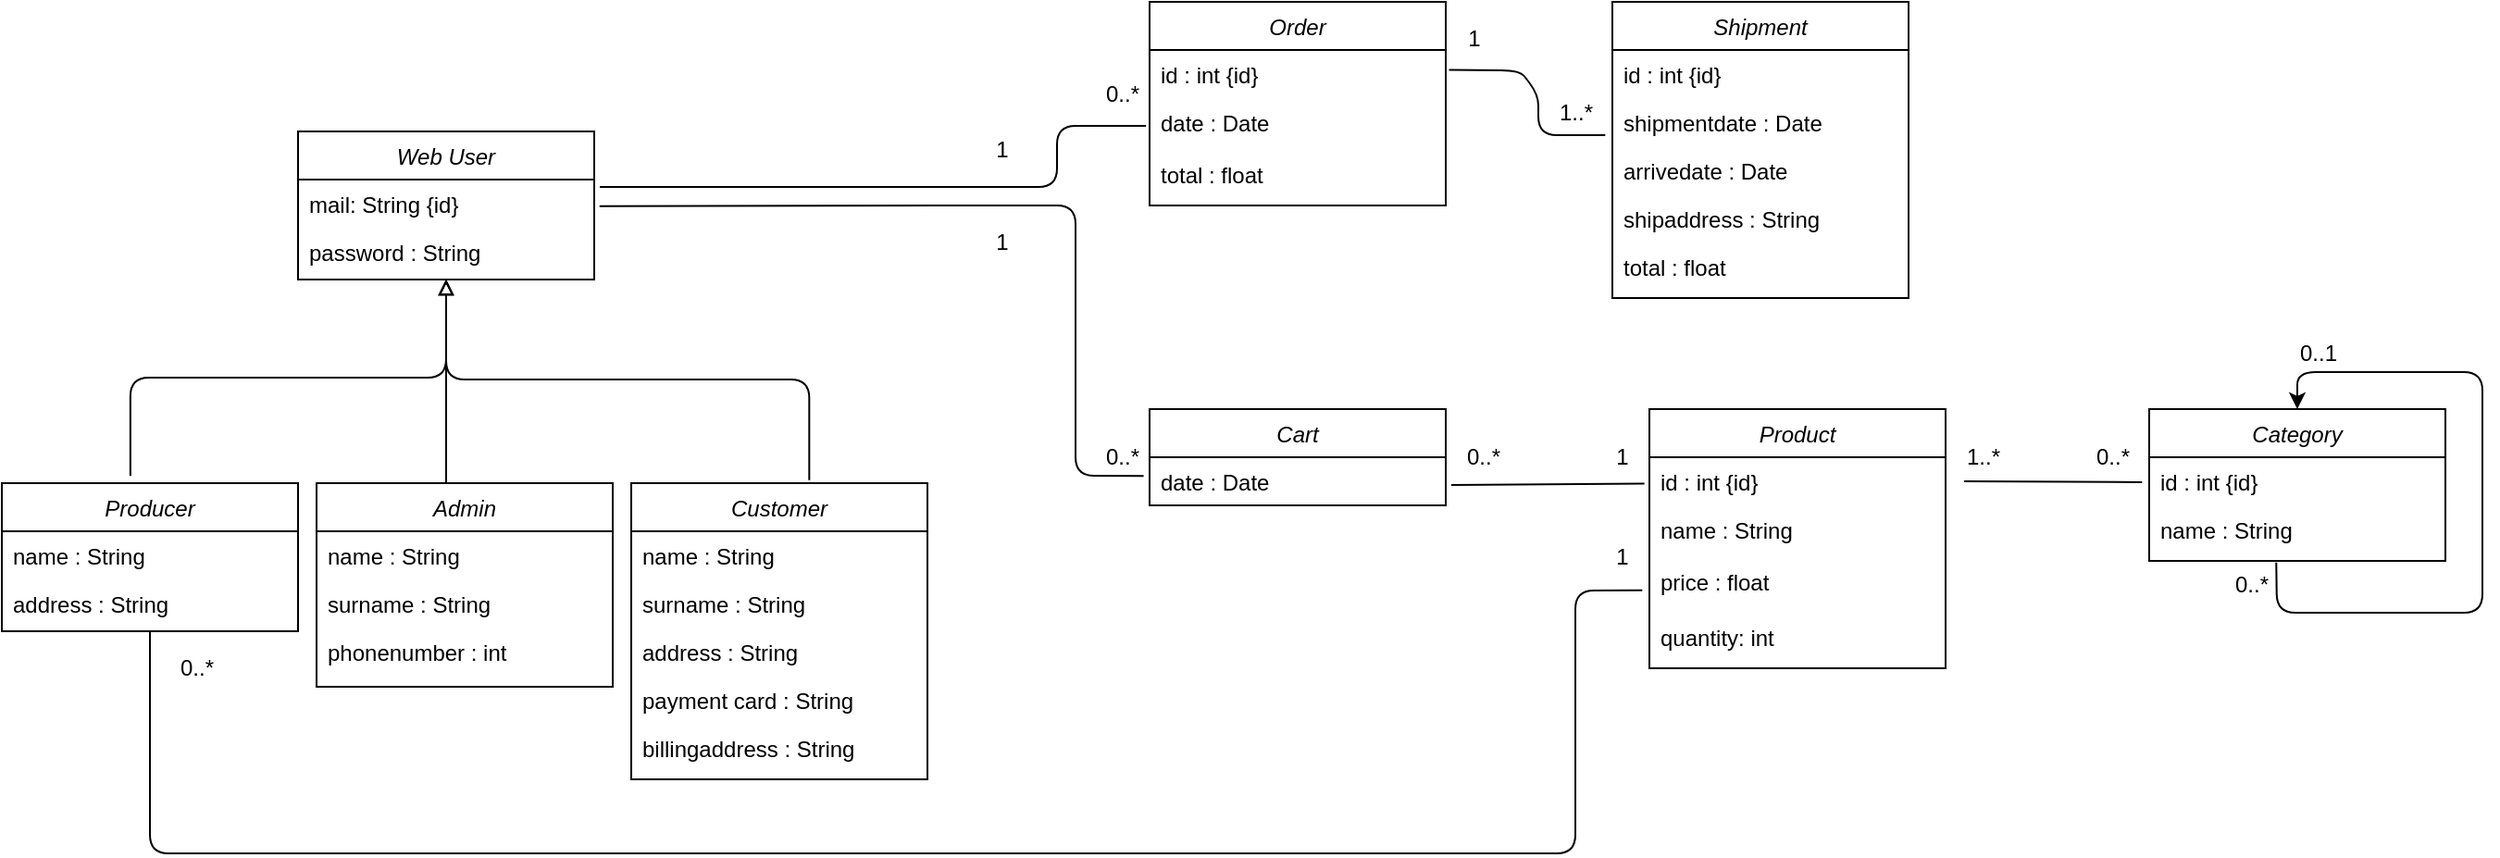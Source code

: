 <mxfile version="15.0.2" type="device"><diagram id="C5RBs43oDa-KdzZeNtuy" name="Page-1"><mxGraphModel dx="723" dy="383" grid="1" gridSize="10" guides="1" tooltips="1" connect="1" arrows="1" fold="1" page="1" pageScale="1" pageWidth="827" pageHeight="1169" math="0" shadow="0"><root><mxCell id="WIyWlLk6GJQsqaUBKTNV-0"/><mxCell id="WIyWlLk6GJQsqaUBKTNV-1" parent="WIyWlLk6GJQsqaUBKTNV-0"/><mxCell id="zkfFHV4jXpPFQw0GAbJ--0" value="Web User" style="swimlane;fontStyle=2;align=center;verticalAlign=top;childLayout=stackLayout;horizontal=1;startSize=26;horizontalStack=0;resizeParent=1;resizeLast=0;collapsible=1;marginBottom=0;rounded=0;shadow=0;strokeWidth=1;" parent="WIyWlLk6GJQsqaUBKTNV-1" vertex="1"><mxGeometry x="170" y="130" width="160" height="80" as="geometry"><mxRectangle x="230" y="140" width="160" height="26" as="alternateBounds"/></mxGeometry></mxCell><mxCell id="zkfFHV4jXpPFQw0GAbJ--1" value="mail: String {id}" style="text;align=left;verticalAlign=top;spacingLeft=4;spacingRight=4;overflow=hidden;rotatable=0;points=[[0,0.5],[1,0.5]];portConstraint=eastwest;" parent="zkfFHV4jXpPFQw0GAbJ--0" vertex="1"><mxGeometry y="26" width="160" height="26" as="geometry"/></mxCell><mxCell id="zkfFHV4jXpPFQw0GAbJ--2" value="password : String" style="text;align=left;verticalAlign=top;spacingLeft=4;spacingRight=4;overflow=hidden;rotatable=0;points=[[0,0.5],[1,0.5]];portConstraint=eastwest;rounded=0;shadow=0;html=0;" parent="zkfFHV4jXpPFQw0GAbJ--0" vertex="1"><mxGeometry y="52" width="160" height="26" as="geometry"/></mxCell><mxCell id="vkbwMyxGwnxLWECEjLKE-6" value="Cart" style="swimlane;fontStyle=2;align=center;verticalAlign=top;childLayout=stackLayout;horizontal=1;startSize=26;horizontalStack=0;resizeParent=1;resizeLast=0;collapsible=1;marginBottom=0;rounded=0;shadow=0;strokeWidth=1;" vertex="1" parent="WIyWlLk6GJQsqaUBKTNV-1"><mxGeometry x="630" y="280" width="160" height="52" as="geometry"><mxRectangle x="230" y="140" width="160" height="26" as="alternateBounds"/></mxGeometry></mxCell><mxCell id="vkbwMyxGwnxLWECEjLKE-7" value="date : Date" style="text;align=left;verticalAlign=top;spacingLeft=4;spacingRight=4;overflow=hidden;rotatable=0;points=[[0,0.5],[1,0.5]];portConstraint=eastwest;" vertex="1" parent="vkbwMyxGwnxLWECEjLKE-6"><mxGeometry y="26" width="160" height="26" as="geometry"/></mxCell><mxCell id="vkbwMyxGwnxLWECEjLKE-10" value="Product" style="swimlane;fontStyle=2;align=center;verticalAlign=top;childLayout=stackLayout;horizontal=1;startSize=26;horizontalStack=0;resizeParent=1;resizeLast=0;collapsible=1;marginBottom=0;rounded=0;shadow=0;strokeWidth=1;" vertex="1" parent="WIyWlLk6GJQsqaUBKTNV-1"><mxGeometry x="900" y="280" width="160" height="140" as="geometry"><mxRectangle x="230" y="140" width="160" height="26" as="alternateBounds"/></mxGeometry></mxCell><mxCell id="vkbwMyxGwnxLWECEjLKE-11" value="id : int {id}" style="text;align=left;verticalAlign=top;spacingLeft=4;spacingRight=4;overflow=hidden;rotatable=0;points=[[0,0.5],[1,0.5]];portConstraint=eastwest;" vertex="1" parent="vkbwMyxGwnxLWECEjLKE-10"><mxGeometry y="26" width="160" height="26" as="geometry"/></mxCell><mxCell id="vkbwMyxGwnxLWECEjLKE-13" value="name : String" style="text;align=left;verticalAlign=top;spacingLeft=4;spacingRight=4;overflow=hidden;rotatable=0;points=[[0,0.5],[1,0.5]];portConstraint=eastwest;rounded=0;shadow=0;html=0;" vertex="1" parent="vkbwMyxGwnxLWECEjLKE-10"><mxGeometry y="52" width="160" height="30" as="geometry"/></mxCell><mxCell id="vkbwMyxGwnxLWECEjLKE-14" value="price : float" style="text;align=left;verticalAlign=top;spacingLeft=4;spacingRight=4;overflow=hidden;rotatable=0;points=[[0,0.5],[1,0.5]];portConstraint=eastwest;rounded=0;shadow=0;html=0;" vertex="1" parent="WIyWlLk6GJQsqaUBKTNV-1"><mxGeometry x="900" y="360" width="160" height="30" as="geometry"/></mxCell><mxCell id="vkbwMyxGwnxLWECEjLKE-20" value="Order" style="swimlane;fontStyle=2;align=center;verticalAlign=top;childLayout=stackLayout;horizontal=1;startSize=26;horizontalStack=0;resizeParent=1;resizeLast=0;collapsible=1;marginBottom=0;rounded=0;shadow=0;strokeWidth=1;" vertex="1" parent="WIyWlLk6GJQsqaUBKTNV-1"><mxGeometry x="630" y="60" width="160" height="110" as="geometry"><mxRectangle x="230" y="140" width="160" height="26" as="alternateBounds"/></mxGeometry></mxCell><mxCell id="vkbwMyxGwnxLWECEjLKE-21" value="id : int {id}" style="text;align=left;verticalAlign=top;spacingLeft=4;spacingRight=4;overflow=hidden;rotatable=0;points=[[0,0.5],[1,0.5]];portConstraint=eastwest;" vertex="1" parent="vkbwMyxGwnxLWECEjLKE-20"><mxGeometry y="26" width="160" height="26" as="geometry"/></mxCell><mxCell id="vkbwMyxGwnxLWECEjLKE-23" value="date : Date" style="text;align=left;verticalAlign=top;spacingLeft=4;spacingRight=4;overflow=hidden;rotatable=0;points=[[0,0.5],[1,0.5]];portConstraint=eastwest;rounded=0;shadow=0;html=0;" vertex="1" parent="vkbwMyxGwnxLWECEjLKE-20"><mxGeometry y="52" width="160" height="26" as="geometry"/></mxCell><mxCell id="vkbwMyxGwnxLWECEjLKE-26" value="Shipment" style="swimlane;fontStyle=2;align=center;verticalAlign=top;childLayout=stackLayout;horizontal=1;startSize=26;horizontalStack=0;resizeParent=1;resizeLast=0;collapsible=1;marginBottom=0;rounded=0;shadow=0;strokeWidth=1;" vertex="1" parent="WIyWlLk6GJQsqaUBKTNV-1"><mxGeometry x="880" y="60" width="160" height="160" as="geometry"><mxRectangle x="230" y="140" width="160" height="26" as="alternateBounds"/></mxGeometry></mxCell><mxCell id="vkbwMyxGwnxLWECEjLKE-27" value="id : int {id}" style="text;align=left;verticalAlign=top;spacingLeft=4;spacingRight=4;overflow=hidden;rotatable=0;points=[[0,0.5],[1,0.5]];portConstraint=eastwest;" vertex="1" parent="vkbwMyxGwnxLWECEjLKE-26"><mxGeometry y="26" width="160" height="26" as="geometry"/></mxCell><mxCell id="vkbwMyxGwnxLWECEjLKE-29" value="shipmentdate : Date" style="text;align=left;verticalAlign=top;spacingLeft=4;spacingRight=4;overflow=hidden;rotatable=0;points=[[0,0.5],[1,0.5]];portConstraint=eastwest;rounded=0;shadow=0;html=0;" vertex="1" parent="vkbwMyxGwnxLWECEjLKE-26"><mxGeometry y="52" width="160" height="26" as="geometry"/></mxCell><mxCell id="vkbwMyxGwnxLWECEjLKE-30" value="arrivedate : Date" style="text;align=left;verticalAlign=top;spacingLeft=4;spacingRight=4;overflow=hidden;rotatable=0;points=[[0,0.5],[1,0.5]];portConstraint=eastwest;rounded=0;shadow=0;html=0;" vertex="1" parent="vkbwMyxGwnxLWECEjLKE-26"><mxGeometry y="78" width="160" height="26" as="geometry"/></mxCell><mxCell id="vkbwMyxGwnxLWECEjLKE-78" value="shipaddress : String" style="text;align=left;verticalAlign=top;spacingLeft=4;spacingRight=4;overflow=hidden;rotatable=0;points=[[0,0.5],[1,0.5]];portConstraint=eastwest;rounded=0;shadow=0;html=0;" vertex="1" parent="vkbwMyxGwnxLWECEjLKE-26"><mxGeometry y="104" width="160" height="26" as="geometry"/></mxCell><mxCell id="vkbwMyxGwnxLWECEjLKE-32" value="" style="endArrow=none;html=1;entryX=-0.012;entryY=0.577;entryDx=0;entryDy=0;entryPerimeter=0;" edge="1" parent="WIyWlLk6GJQsqaUBKTNV-1"><mxGeometry width="50" height="50" relative="1" as="geometry"><mxPoint x="333" y="160" as="sourcePoint"/><mxPoint x="628.08" y="127.002" as="targetPoint"/><Array as="points"><mxPoint x="580" y="160"/><mxPoint x="580" y="127"/></Array></mxGeometry></mxCell><mxCell id="vkbwMyxGwnxLWECEjLKE-34" value="" style="endArrow=none;html=1;entryX=-0.02;entryY=0.389;entryDx=0;entryDy=0;entryPerimeter=0;exitX=1.018;exitY=0.551;exitDx=0;exitDy=0;exitPerimeter=0;" edge="1" parent="WIyWlLk6GJQsqaUBKTNV-1" source="zkfFHV4jXpPFQw0GAbJ--1" target="vkbwMyxGwnxLWECEjLKE-7"><mxGeometry width="50" height="50" relative="1" as="geometry"><mxPoint x="540" y="170" as="sourcePoint"/><mxPoint x="638.08" y="137.002" as="targetPoint"/><Array as="points"><mxPoint x="560" y="170"/><mxPoint x="590" y="170"/><mxPoint x="590" y="316"/></Array></mxGeometry></mxCell><mxCell id="vkbwMyxGwnxLWECEjLKE-35" value="" style="endArrow=none;html=1;exitX=-0.017;exitY=0.548;exitDx=0;exitDy=0;exitPerimeter=0;" edge="1" parent="WIyWlLk6GJQsqaUBKTNV-1" source="vkbwMyxGwnxLWECEjLKE-11"><mxGeometry width="50" height="50" relative="1" as="geometry"><mxPoint x="600" y="200" as="sourcePoint"/><mxPoint x="793" y="321" as="targetPoint"/></mxGeometry></mxCell><mxCell id="vkbwMyxGwnxLWECEjLKE-37" value="" style="endArrow=none;html=1;entryX=1.011;entryY=0.415;entryDx=0;entryDy=0;entryPerimeter=0;exitX=-0.024;exitY=0.768;exitDx=0;exitDy=0;exitPerimeter=0;" edge="1" parent="WIyWlLk6GJQsqaUBKTNV-1" target="vkbwMyxGwnxLWECEjLKE-21"><mxGeometry width="50" height="50" relative="1" as="geometry"><mxPoint x="876.16" y="131.968" as="sourcePoint"/><mxPoint x="650" y="100" as="targetPoint"/><Array as="points"><mxPoint x="840" y="132"/><mxPoint x="840" y="110"/><mxPoint x="830" y="97"/></Array></mxGeometry></mxCell><mxCell id="vkbwMyxGwnxLWECEjLKE-38" value="0..*" style="text;html=1;align=center;verticalAlign=middle;resizable=0;points=[];autosize=1;strokeColor=none;" vertex="1" parent="WIyWlLk6GJQsqaUBKTNV-1"><mxGeometry x="600" y="296" width="30" height="20" as="geometry"/></mxCell><mxCell id="vkbwMyxGwnxLWECEjLKE-39" value="1" style="text;html=1;align=center;verticalAlign=middle;resizable=0;points=[];autosize=1;strokeColor=none;" vertex="1" parent="WIyWlLk6GJQsqaUBKTNV-1"><mxGeometry x="875" y="296" width="20" height="20" as="geometry"/></mxCell><mxCell id="vkbwMyxGwnxLWECEjLKE-40" value="0..*" style="text;html=1;align=center;verticalAlign=middle;resizable=0;points=[];autosize=1;strokeColor=none;" vertex="1" parent="WIyWlLk6GJQsqaUBKTNV-1"><mxGeometry x="600" y="100" width="30" height="20" as="geometry"/></mxCell><mxCell id="vkbwMyxGwnxLWECEjLKE-41" value="1..*" style="text;html=1;align=center;verticalAlign=middle;resizable=0;points=[];autosize=1;strokeColor=none;" vertex="1" parent="WIyWlLk6GJQsqaUBKTNV-1"><mxGeometry x="845" y="110" width="30" height="20" as="geometry"/></mxCell><mxCell id="vkbwMyxGwnxLWECEjLKE-42" value="1" style="text;html=1;align=center;verticalAlign=middle;resizable=0;points=[];autosize=1;strokeColor=none;" vertex="1" parent="WIyWlLk6GJQsqaUBKTNV-1"><mxGeometry x="795" y="70" width="20" height="20" as="geometry"/></mxCell><mxCell id="vkbwMyxGwnxLWECEjLKE-44" value="1" style="text;html=1;align=center;verticalAlign=middle;resizable=0;points=[];autosize=1;strokeColor=none;" vertex="1" parent="WIyWlLk6GJQsqaUBKTNV-1"><mxGeometry x="540" y="130" width="20" height="20" as="geometry"/></mxCell><mxCell id="vkbwMyxGwnxLWECEjLKE-45" value="1" style="text;html=1;align=center;verticalAlign=middle;resizable=0;points=[];autosize=1;strokeColor=none;" vertex="1" parent="WIyWlLk6GJQsqaUBKTNV-1"><mxGeometry x="540" y="180" width="20" height="20" as="geometry"/></mxCell><mxCell id="vkbwMyxGwnxLWECEjLKE-46" value="0..*" style="text;html=1;align=center;verticalAlign=middle;resizable=0;points=[];autosize=1;strokeColor=none;" vertex="1" parent="WIyWlLk6GJQsqaUBKTNV-1"><mxGeometry x="795" y="296" width="30" height="20" as="geometry"/></mxCell><mxCell id="vkbwMyxGwnxLWECEjLKE-48" value="Category" style="swimlane;fontStyle=2;align=center;verticalAlign=top;childLayout=stackLayout;horizontal=1;startSize=26;horizontalStack=0;resizeParent=1;resizeLast=0;collapsible=1;marginBottom=0;rounded=0;shadow=0;strokeWidth=1;" vertex="1" parent="WIyWlLk6GJQsqaUBKTNV-1"><mxGeometry x="1170" y="280" width="160" height="82" as="geometry"><mxRectangle x="230" y="140" width="160" height="26" as="alternateBounds"/></mxGeometry></mxCell><mxCell id="vkbwMyxGwnxLWECEjLKE-49" value="id : int {id}" style="text;align=left;verticalAlign=top;spacingLeft=4;spacingRight=4;overflow=hidden;rotatable=0;points=[[0,0.5],[1,0.5]];portConstraint=eastwest;" vertex="1" parent="vkbwMyxGwnxLWECEjLKE-48"><mxGeometry y="26" width="160" height="26" as="geometry"/></mxCell><mxCell id="vkbwMyxGwnxLWECEjLKE-82" value="name : String" style="text;align=left;verticalAlign=top;spacingLeft=4;spacingRight=4;overflow=hidden;rotatable=0;points=[[0,0.5],[1,0.5]];portConstraint=eastwest;rounded=0;shadow=0;html=0;" vertex="1" parent="vkbwMyxGwnxLWECEjLKE-48"><mxGeometry y="52" width="160" height="30" as="geometry"/></mxCell><mxCell id="vkbwMyxGwnxLWECEjLKE-89" value="" style="endArrow=classic;html=1;entryX=0.5;entryY=0;entryDx=0;entryDy=0;exitX=0.429;exitY=1.028;exitDx=0;exitDy=0;exitPerimeter=0;" edge="1" parent="vkbwMyxGwnxLWECEjLKE-48" source="vkbwMyxGwnxLWECEjLKE-82" target="vkbwMyxGwnxLWECEjLKE-48"><mxGeometry width="50" height="50" relative="1" as="geometry"><mxPoint x="70" y="120" as="sourcePoint"/><mxPoint x="210" y="10" as="targetPoint"/><Array as="points"><mxPoint x="69" y="110"/><mxPoint x="180" y="110"/><mxPoint x="180" y="-20"/><mxPoint x="80" y="-20"/></Array></mxGeometry></mxCell><mxCell id="vkbwMyxGwnxLWECEjLKE-50" value="Producer" style="swimlane;fontStyle=2;align=center;verticalAlign=top;childLayout=stackLayout;horizontal=1;startSize=26;horizontalStack=0;resizeParent=1;resizeLast=0;collapsible=1;marginBottom=0;rounded=0;shadow=0;strokeWidth=1;" vertex="1" parent="WIyWlLk6GJQsqaUBKTNV-1"><mxGeometry x="10" y="320" width="160" height="80" as="geometry"><mxRectangle x="230" y="140" width="160" height="26" as="alternateBounds"/></mxGeometry></mxCell><mxCell id="vkbwMyxGwnxLWECEjLKE-61" value="name : String" style="text;align=left;verticalAlign=top;spacingLeft=4;spacingRight=4;overflow=hidden;rotatable=0;points=[[0,0.5],[1,0.5]];portConstraint=eastwest;rounded=0;shadow=0;html=0;" vertex="1" parent="vkbwMyxGwnxLWECEjLKE-50"><mxGeometry y="26" width="160" height="26" as="geometry"/></mxCell><mxCell id="vkbwMyxGwnxLWECEjLKE-62" value="address : String" style="text;align=left;verticalAlign=top;spacingLeft=4;spacingRight=4;overflow=hidden;rotatable=0;points=[[0,0.5],[1,0.5]];portConstraint=eastwest;rounded=0;shadow=0;html=0;" vertex="1" parent="vkbwMyxGwnxLWECEjLKE-50"><mxGeometry y="52" width="160" height="26" as="geometry"/></mxCell><mxCell id="vkbwMyxGwnxLWECEjLKE-52" value="Admin" style="swimlane;fontStyle=2;align=center;verticalAlign=top;childLayout=stackLayout;horizontal=1;startSize=26;horizontalStack=0;resizeParent=1;resizeLast=0;collapsible=1;marginBottom=0;rounded=0;shadow=0;strokeWidth=1;" vertex="1" parent="WIyWlLk6GJQsqaUBKTNV-1"><mxGeometry x="180" y="320" width="160" height="110" as="geometry"><mxRectangle x="230" y="140" width="160" height="26" as="alternateBounds"/></mxGeometry></mxCell><mxCell id="vkbwMyxGwnxLWECEjLKE-63" value="name : String" style="text;align=left;verticalAlign=top;spacingLeft=4;spacingRight=4;overflow=hidden;rotatable=0;points=[[0,0.5],[1,0.5]];portConstraint=eastwest;rounded=0;shadow=0;html=0;" vertex="1" parent="vkbwMyxGwnxLWECEjLKE-52"><mxGeometry y="26" width="160" height="26" as="geometry"/></mxCell><mxCell id="vkbwMyxGwnxLWECEjLKE-64" value="surname : String" style="text;align=left;verticalAlign=top;spacingLeft=4;spacingRight=4;overflow=hidden;rotatable=0;points=[[0,0.5],[1,0.5]];portConstraint=eastwest;rounded=0;shadow=0;html=0;" vertex="1" parent="vkbwMyxGwnxLWECEjLKE-52"><mxGeometry y="52" width="160" height="26" as="geometry"/></mxCell><mxCell id="vkbwMyxGwnxLWECEjLKE-65" value="phonenumber : int" style="text;align=left;verticalAlign=top;spacingLeft=4;spacingRight=4;overflow=hidden;rotatable=0;points=[[0,0.5],[1,0.5]];portConstraint=eastwest;rounded=0;shadow=0;html=0;" vertex="1" parent="vkbwMyxGwnxLWECEjLKE-52"><mxGeometry y="78" width="160" height="26" as="geometry"/></mxCell><mxCell id="vkbwMyxGwnxLWECEjLKE-55" value="Customer" style="swimlane;fontStyle=2;align=center;verticalAlign=top;childLayout=stackLayout;horizontal=1;startSize=26;horizontalStack=0;resizeParent=1;resizeLast=0;collapsible=1;marginBottom=0;rounded=0;shadow=0;strokeWidth=1;" vertex="1" parent="WIyWlLk6GJQsqaUBKTNV-1"><mxGeometry x="350" y="320" width="160" height="160" as="geometry"><mxRectangle x="230" y="140" width="160" height="26" as="alternateBounds"/></mxGeometry></mxCell><mxCell id="vkbwMyxGwnxLWECEjLKE-57" value="name : String" style="text;align=left;verticalAlign=top;spacingLeft=4;spacingRight=4;overflow=hidden;rotatable=0;points=[[0,0.5],[1,0.5]];portConstraint=eastwest;rounded=0;shadow=0;html=0;" vertex="1" parent="vkbwMyxGwnxLWECEjLKE-55"><mxGeometry y="26" width="160" height="26" as="geometry"/></mxCell><mxCell id="vkbwMyxGwnxLWECEjLKE-58" value="surname : String" style="text;align=left;verticalAlign=top;spacingLeft=4;spacingRight=4;overflow=hidden;rotatable=0;points=[[0,0.5],[1,0.5]];portConstraint=eastwest;rounded=0;shadow=0;html=0;" vertex="1" parent="vkbwMyxGwnxLWECEjLKE-55"><mxGeometry y="52" width="160" height="26" as="geometry"/></mxCell><mxCell id="vkbwMyxGwnxLWECEjLKE-59" value="address : String" style="text;align=left;verticalAlign=top;spacingLeft=4;spacingRight=4;overflow=hidden;rotatable=0;points=[[0,0.5],[1,0.5]];portConstraint=eastwest;rounded=0;shadow=0;html=0;" vertex="1" parent="vkbwMyxGwnxLWECEjLKE-55"><mxGeometry y="78" width="160" height="26" as="geometry"/></mxCell><mxCell id="vkbwMyxGwnxLWECEjLKE-60" value="payment card : String" style="text;align=left;verticalAlign=top;spacingLeft=4;spacingRight=4;overflow=hidden;rotatable=0;points=[[0,0.5],[1,0.5]];portConstraint=eastwest;rounded=0;shadow=0;html=0;" vertex="1" parent="vkbwMyxGwnxLWECEjLKE-55"><mxGeometry y="104" width="160" height="26" as="geometry"/></mxCell><mxCell id="vkbwMyxGwnxLWECEjLKE-81" value="billingaddress : String" style="text;align=left;verticalAlign=top;spacingLeft=4;spacingRight=4;overflow=hidden;rotatable=0;points=[[0,0.5],[1,0.5]];portConstraint=eastwest;rounded=0;shadow=0;html=0;" vertex="1" parent="vkbwMyxGwnxLWECEjLKE-55"><mxGeometry y="130" width="160" height="26" as="geometry"/></mxCell><mxCell id="vkbwMyxGwnxLWECEjLKE-71" value="" style="endArrow=block;html=1;endFill=0;edgeStyle=elbowEdgeStyle;elbow=vertical;exitX=0.434;exitY=-0.048;exitDx=0;exitDy=0;exitPerimeter=0;" edge="1" parent="WIyWlLk6GJQsqaUBKTNV-1" source="vkbwMyxGwnxLWECEjLKE-50"><mxGeometry width="160" relative="1" as="geometry"><mxPoint x="80" y="310" as="sourcePoint"/><mxPoint x="250" y="210" as="targetPoint"/></mxGeometry></mxCell><mxCell id="vkbwMyxGwnxLWECEjLKE-72" value="" style="endArrow=block;html=1;endFill=0;edgeStyle=elbowEdgeStyle;elbow=vertical;exitX=0.601;exitY=-0.01;exitDx=0;exitDy=0;exitPerimeter=0;" edge="1" parent="WIyWlLk6GJQsqaUBKTNV-1" source="vkbwMyxGwnxLWECEjLKE-55"><mxGeometry width="160" relative="1" as="geometry"><mxPoint x="450" y="310" as="sourcePoint"/><mxPoint x="250" y="210" as="targetPoint"/></mxGeometry></mxCell><mxCell id="vkbwMyxGwnxLWECEjLKE-73" value="" style="endArrow=block;html=1;endFill=0;edgeStyle=elbowEdgeStyle;elbow=vertical;" edge="1" parent="WIyWlLk6GJQsqaUBKTNV-1"><mxGeometry width="160" relative="1" as="geometry"><mxPoint x="250" y="320" as="sourcePoint"/><mxPoint x="250" y="210" as="targetPoint"/></mxGeometry></mxCell><mxCell id="vkbwMyxGwnxLWECEjLKE-74" value="quantity: int" style="text;align=left;verticalAlign=top;spacingLeft=4;spacingRight=4;overflow=hidden;rotatable=0;points=[[0,0.5],[1,0.5]];portConstraint=eastwest;rounded=0;shadow=0;html=0;" vertex="1" parent="WIyWlLk6GJQsqaUBKTNV-1"><mxGeometry x="900" y="390" width="160" height="30" as="geometry"/></mxCell><mxCell id="vkbwMyxGwnxLWECEjLKE-75" value="" style="endArrow=none;html=1;exitX=0.5;exitY=1;exitDx=0;exitDy=0;entryX=-0.024;entryY=0.594;entryDx=0;entryDy=0;entryPerimeter=0;" edge="1" parent="WIyWlLk6GJQsqaUBKTNV-1" source="vkbwMyxGwnxLWECEjLKE-50" target="vkbwMyxGwnxLWECEjLKE-14"><mxGeometry width="50" height="50" relative="1" as="geometry"><mxPoint x="60.0" y="438.326" as="sourcePoint"/><mxPoint x="860" y="380" as="targetPoint"/><Array as="points"><mxPoint x="90" y="520"/><mxPoint x="310" y="520"/><mxPoint x="860" y="520"/><mxPoint x="860" y="378"/></Array></mxGeometry></mxCell><mxCell id="vkbwMyxGwnxLWECEjLKE-76" value="1" style="text;html=1;align=center;verticalAlign=middle;resizable=0;points=[];autosize=1;strokeColor=none;" vertex="1" parent="WIyWlLk6GJQsqaUBKTNV-1"><mxGeometry x="875" y="350" width="20" height="20" as="geometry"/></mxCell><mxCell id="vkbwMyxGwnxLWECEjLKE-77" value="0..*" style="text;html=1;align=center;verticalAlign=middle;resizable=0;points=[];autosize=1;strokeColor=none;" vertex="1" parent="WIyWlLk6GJQsqaUBKTNV-1"><mxGeometry x="100" y="410" width="30" height="20" as="geometry"/></mxCell><mxCell id="vkbwMyxGwnxLWECEjLKE-79" value="total : float" style="text;align=left;verticalAlign=top;spacingLeft=4;spacingRight=4;overflow=hidden;rotatable=0;points=[[0,0.5],[1,0.5]];portConstraint=eastwest;rounded=0;shadow=0;html=0;" vertex="1" parent="WIyWlLk6GJQsqaUBKTNV-1"><mxGeometry x="630" y="140" width="160" height="26" as="geometry"/></mxCell><mxCell id="vkbwMyxGwnxLWECEjLKE-80" value="total : float" style="text;align=left;verticalAlign=top;spacingLeft=4;spacingRight=4;overflow=hidden;rotatable=0;points=[[0,0.5],[1,0.5]];portConstraint=eastwest;rounded=0;shadow=0;html=0;" vertex="1" parent="WIyWlLk6GJQsqaUBKTNV-1"><mxGeometry x="880" y="190" width="160" height="26" as="geometry"/></mxCell><mxCell id="vkbwMyxGwnxLWECEjLKE-83" value="" style="endArrow=none;html=1;entryX=-0.024;entryY=0.519;entryDx=0;entryDy=0;entryPerimeter=0;" edge="1" parent="WIyWlLk6GJQsqaUBKTNV-1" target="vkbwMyxGwnxLWECEjLKE-49"><mxGeometry width="50" height="50" relative="1" as="geometry"><mxPoint x="1070" y="319" as="sourcePoint"/><mxPoint x="1270" y="350" as="targetPoint"/></mxGeometry></mxCell><mxCell id="vkbwMyxGwnxLWECEjLKE-84" value="1..*" style="text;html=1;align=center;verticalAlign=middle;resizable=0;points=[];autosize=1;strokeColor=none;" vertex="1" parent="WIyWlLk6GJQsqaUBKTNV-1"><mxGeometry x="1065" y="296" width="30" height="20" as="geometry"/></mxCell><mxCell id="vkbwMyxGwnxLWECEjLKE-85" value="0..*" style="text;html=1;align=center;verticalAlign=middle;resizable=0;points=[];autosize=1;strokeColor=none;" vertex="1" parent="WIyWlLk6GJQsqaUBKTNV-1"><mxGeometry x="1135" y="296" width="30" height="20" as="geometry"/></mxCell><mxCell id="vkbwMyxGwnxLWECEjLKE-90" value="0..*" style="text;html=1;align=center;verticalAlign=middle;resizable=0;points=[];autosize=1;strokeColor=none;" vertex="1" parent="WIyWlLk6GJQsqaUBKTNV-1"><mxGeometry x="1210" y="365" width="30" height="20" as="geometry"/></mxCell><mxCell id="vkbwMyxGwnxLWECEjLKE-91" value="0..1" style="text;html=1;align=center;verticalAlign=middle;resizable=0;points=[];autosize=1;strokeColor=none;" vertex="1" parent="WIyWlLk6GJQsqaUBKTNV-1"><mxGeometry x="1241" y="240" width="40" height="20" as="geometry"/></mxCell></root></mxGraphModel></diagram></mxfile>